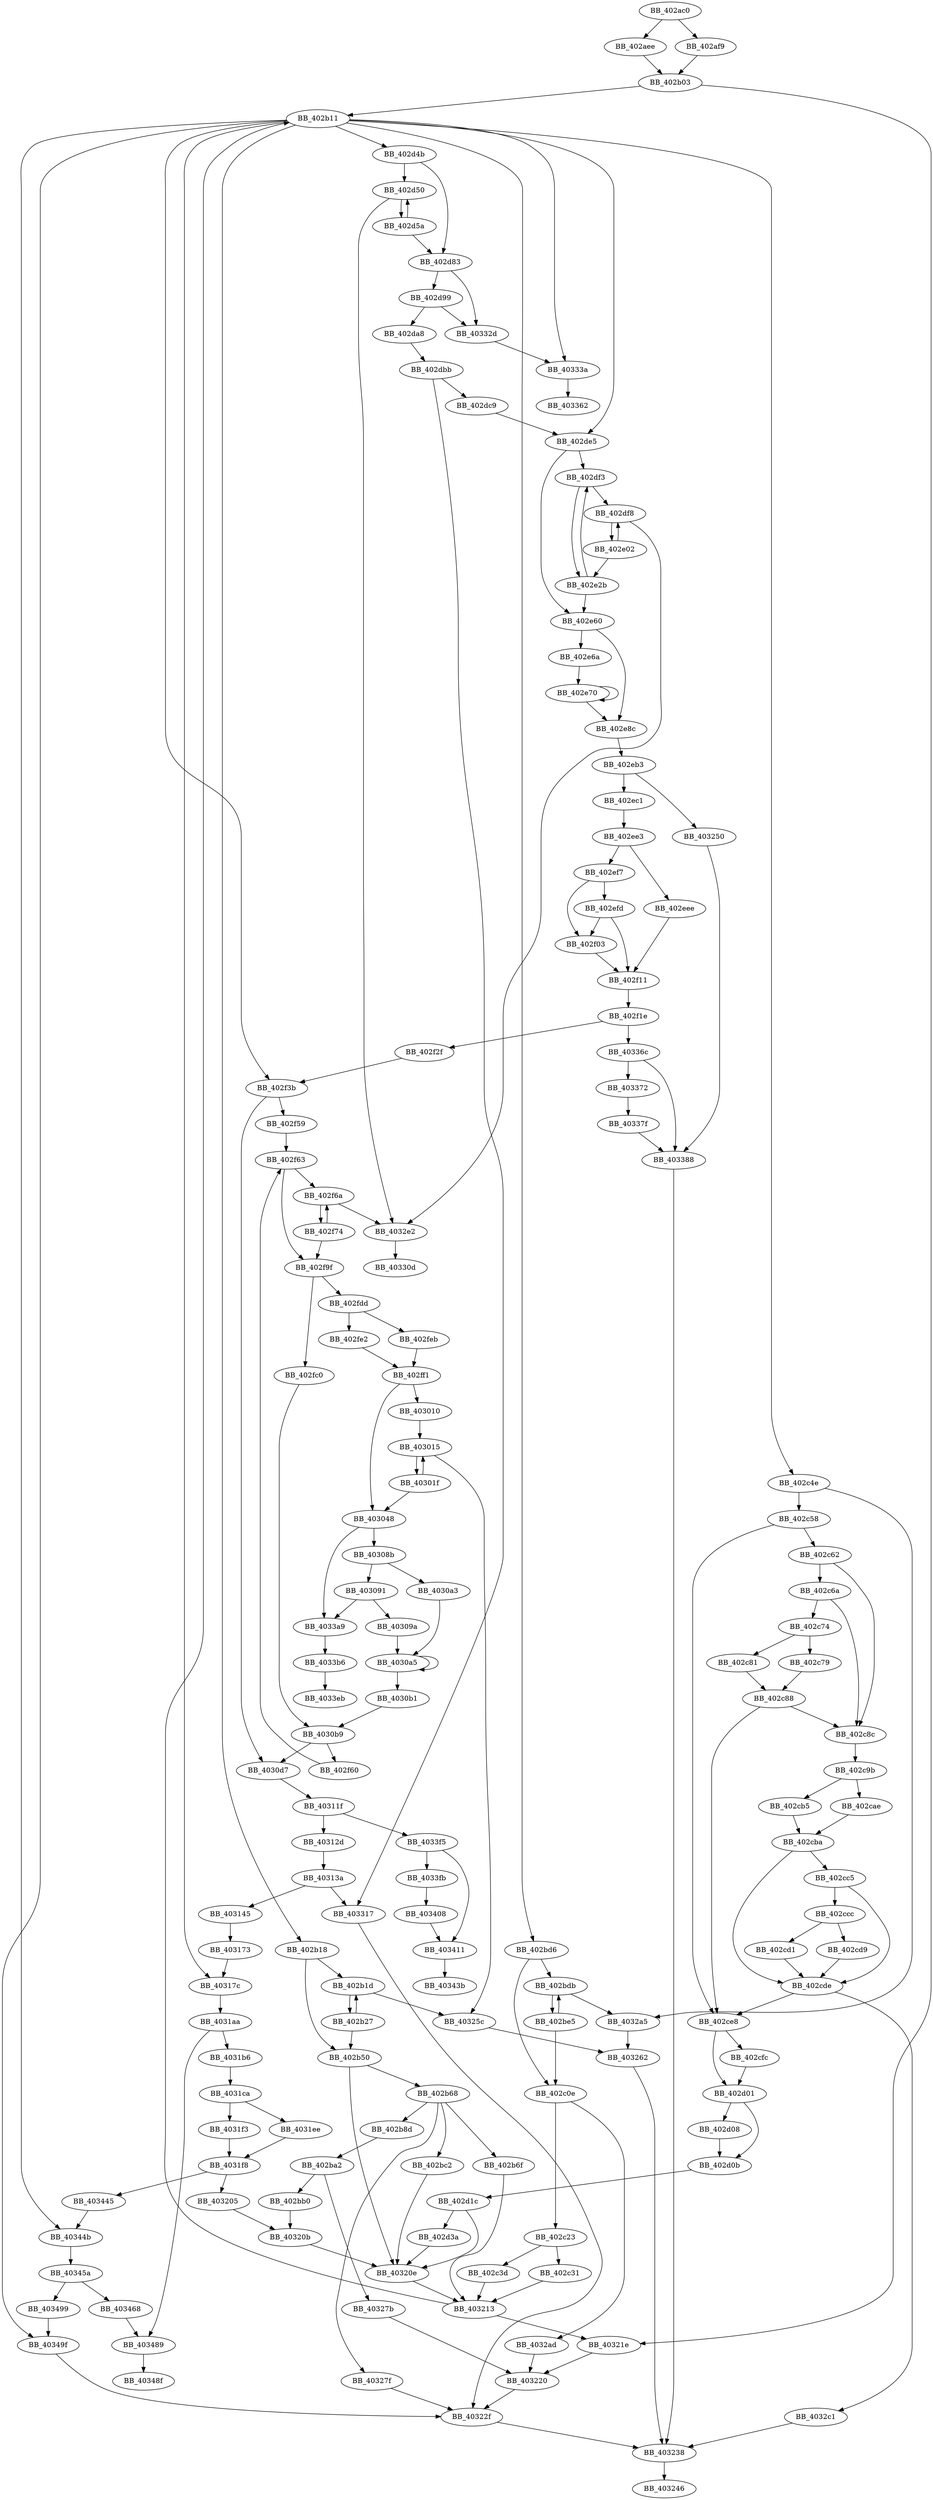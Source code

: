 DiGraph sub_402AC0{
BB_402ac0->BB_402aee
BB_402ac0->BB_402af9
BB_402aee->BB_402b03
BB_402af9->BB_402b03
BB_402b03->BB_402b11
BB_402b03->BB_40321e
BB_402b11->BB_402b18
BB_402b11->BB_402bd6
BB_402b11->BB_402c4e
BB_402b11->BB_402d4b
BB_402b11->BB_402de5
BB_402b11->BB_402f3b
BB_402b11->BB_40317c
BB_402b11->BB_40333a
BB_402b11->BB_40344b
BB_402b11->BB_40349f
BB_402b18->BB_402b1d
BB_402b18->BB_402b50
BB_402b1d->BB_402b27
BB_402b1d->BB_40325c
BB_402b27->BB_402b1d
BB_402b27->BB_402b50
BB_402b50->BB_402b68
BB_402b50->BB_40320e
BB_402b68->BB_402b6f
BB_402b68->BB_402b8d
BB_402b68->BB_402bc2
BB_402b68->BB_40327f
BB_402b6f->BB_403213
BB_402b8d->BB_402ba2
BB_402ba2->BB_402bb0
BB_402ba2->BB_40327b
BB_402bb0->BB_40320b
BB_402bc2->BB_40320e
BB_402bd6->BB_402bdb
BB_402bd6->BB_402c0e
BB_402bdb->BB_402be5
BB_402bdb->BB_4032a5
BB_402be5->BB_402bdb
BB_402be5->BB_402c0e
BB_402c0e->BB_402c23
BB_402c0e->BB_4032ad
BB_402c23->BB_402c31
BB_402c23->BB_402c3d
BB_402c31->BB_403213
BB_402c3d->BB_403213
BB_402c4e->BB_402c58
BB_402c4e->BB_4032a5
BB_402c58->BB_402c62
BB_402c58->BB_402ce8
BB_402c62->BB_402c6a
BB_402c62->BB_402c8c
BB_402c6a->BB_402c74
BB_402c6a->BB_402c8c
BB_402c74->BB_402c79
BB_402c74->BB_402c81
BB_402c79->BB_402c88
BB_402c81->BB_402c88
BB_402c88->BB_402c8c
BB_402c88->BB_402ce8
BB_402c8c->BB_402c9b
BB_402c9b->BB_402cae
BB_402c9b->BB_402cb5
BB_402cae->BB_402cba
BB_402cb5->BB_402cba
BB_402cba->BB_402cc5
BB_402cba->BB_402cde
BB_402cc5->BB_402ccc
BB_402cc5->BB_402cde
BB_402ccc->BB_402cd1
BB_402ccc->BB_402cd9
BB_402cd1->BB_402cde
BB_402cd9->BB_402cde
BB_402cde->BB_402ce8
BB_402cde->BB_4032c1
BB_402ce8->BB_402cfc
BB_402ce8->BB_402d01
BB_402cfc->BB_402d01
BB_402d01->BB_402d08
BB_402d01->BB_402d0b
BB_402d08->BB_402d0b
BB_402d0b->BB_402d1c
BB_402d1c->BB_402d3a
BB_402d1c->BB_40320e
BB_402d3a->BB_40320e
BB_402d4b->BB_402d50
BB_402d4b->BB_402d83
BB_402d50->BB_402d5a
BB_402d50->BB_4032e2
BB_402d5a->BB_402d50
BB_402d5a->BB_402d83
BB_402d83->BB_402d99
BB_402d83->BB_40332d
BB_402d99->BB_402da8
BB_402d99->BB_40332d
BB_402da8->BB_402dbb
BB_402dbb->BB_402dc9
BB_402dbb->BB_403317
BB_402dc9->BB_402de5
BB_402de5->BB_402df3
BB_402de5->BB_402e60
BB_402df3->BB_402df8
BB_402df3->BB_402e2b
BB_402df8->BB_402e02
BB_402df8->BB_4032e2
BB_402e02->BB_402df8
BB_402e02->BB_402e2b
BB_402e2b->BB_402df3
BB_402e2b->BB_402e60
BB_402e60->BB_402e6a
BB_402e60->BB_402e8c
BB_402e6a->BB_402e70
BB_402e70->BB_402e70
BB_402e70->BB_402e8c
BB_402e8c->BB_402eb3
BB_402eb3->BB_402ec1
BB_402eb3->BB_403250
BB_402ec1->BB_402ee3
BB_402ee3->BB_402eee
BB_402ee3->BB_402ef7
BB_402eee->BB_402f11
BB_402ef7->BB_402efd
BB_402ef7->BB_402f03
BB_402efd->BB_402f03
BB_402efd->BB_402f11
BB_402f03->BB_402f11
BB_402f11->BB_402f1e
BB_402f1e->BB_402f2f
BB_402f1e->BB_40336c
BB_402f2f->BB_402f3b
BB_402f3b->BB_402f59
BB_402f3b->BB_4030d7
BB_402f59->BB_402f63
BB_402f60->BB_402f63
BB_402f63->BB_402f6a
BB_402f63->BB_402f9f
BB_402f6a->BB_402f74
BB_402f6a->BB_4032e2
BB_402f74->BB_402f6a
BB_402f74->BB_402f9f
BB_402f9f->BB_402fc0
BB_402f9f->BB_402fdd
BB_402fc0->BB_4030b9
BB_402fdd->BB_402fe2
BB_402fdd->BB_402feb
BB_402fe2->BB_402ff1
BB_402feb->BB_402ff1
BB_402ff1->BB_403010
BB_402ff1->BB_403048
BB_403010->BB_403015
BB_403015->BB_40301f
BB_403015->BB_40325c
BB_40301f->BB_403015
BB_40301f->BB_403048
BB_403048->BB_40308b
BB_403048->BB_4033a9
BB_40308b->BB_403091
BB_40308b->BB_4030a3
BB_403091->BB_40309a
BB_403091->BB_4033a9
BB_40309a->BB_4030a5
BB_4030a3->BB_4030a5
BB_4030a5->BB_4030a5
BB_4030a5->BB_4030b1
BB_4030b1->BB_4030b9
BB_4030b9->BB_402f60
BB_4030b9->BB_4030d7
BB_4030d7->BB_40311f
BB_40311f->BB_40312d
BB_40311f->BB_4033f5
BB_40312d->BB_40313a
BB_40313a->BB_403145
BB_40313a->BB_403317
BB_403145->BB_403173
BB_403173->BB_40317c
BB_40317c->BB_4031aa
BB_4031aa->BB_4031b6
BB_4031aa->BB_403489
BB_4031b6->BB_4031ca
BB_4031ca->BB_4031ee
BB_4031ca->BB_4031f3
BB_4031ee->BB_4031f8
BB_4031f3->BB_4031f8
BB_4031f8->BB_403205
BB_4031f8->BB_403445
BB_403205->BB_40320b
BB_40320b->BB_40320e
BB_40320e->BB_403213
BB_403213->BB_402b11
BB_403213->BB_40321e
BB_40321e->BB_403220
BB_403220->BB_40322f
BB_40322f->BB_403238
BB_403238->BB_403246
BB_403250->BB_403388
BB_40325c->BB_403262
BB_403262->BB_403238
BB_40327b->BB_403220
BB_40327f->BB_40322f
BB_4032a5->BB_403262
BB_4032ad->BB_403220
BB_4032c1->BB_403238
BB_4032e2->BB_40330d
BB_403317->BB_40322f
BB_40332d->BB_40333a
BB_40333a->BB_403362
BB_40336c->BB_403372
BB_40336c->BB_403388
BB_403372->BB_40337f
BB_40337f->BB_403388
BB_403388->BB_403238
BB_4033a9->BB_4033b6
BB_4033b6->BB_4033eb
BB_4033f5->BB_4033fb
BB_4033f5->BB_403411
BB_4033fb->BB_403408
BB_403408->BB_403411
BB_403411->BB_40343b
BB_403445->BB_40344b
BB_40344b->BB_40345a
BB_40345a->BB_403468
BB_40345a->BB_403499
BB_403468->BB_403489
BB_403489->BB_40348f
BB_403499->BB_40349f
BB_40349f->BB_40322f
}
